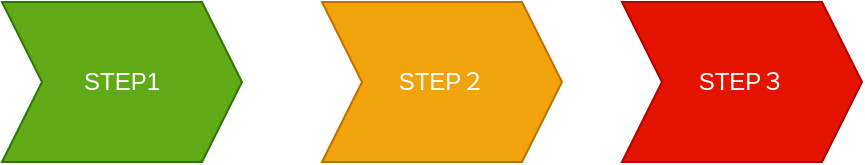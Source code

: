 <mxfile version="13.1.3">
    <diagram id="6hGFLwfOUW9BJ-s0fimq" name="Page-1">
        <mxGraphModel dx="1549" dy="1070" grid="1" gridSize="10" guides="1" tooltips="1" connect="1" arrows="1" fold="1" page="1" pageScale="1" pageWidth="827" pageHeight="1169" math="0" shadow="0">
            <root>
                <mxCell id="0"/>
                <mxCell id="1" parent="0"/>
                <mxCell id="5" value="STEP1" style="shape=step;perimeter=stepPerimeter;whiteSpace=wrap;html=1;fixedSize=1;fillColor=#60a917;strokeColor=#2D7600;fontColor=#ffffff;" vertex="1" parent="1">
                    <mxGeometry x="190" y="40" width="120" height="80" as="geometry"/>
                </mxCell>
                <mxCell id="6" value="STEP２" style="shape=step;perimeter=stepPerimeter;whiteSpace=wrap;html=1;fixedSize=1;fillColor=#f0a30a;strokeColor=#BD7000;fontColor=#ffffff;" vertex="1" parent="1">
                    <mxGeometry x="350" y="40" width="120" height="80" as="geometry"/>
                </mxCell>
                <mxCell id="7" value="STEP３" style="shape=step;perimeter=stepPerimeter;whiteSpace=wrap;html=1;fixedSize=1;fillColor=#e51400;strokeColor=#B20000;fontColor=#ffffff;" vertex="1" parent="1">
                    <mxGeometry x="500" y="40" width="120" height="80" as="geometry"/>
                </mxCell>
            </root>
        </mxGraphModel>
    </diagram>
</mxfile>
